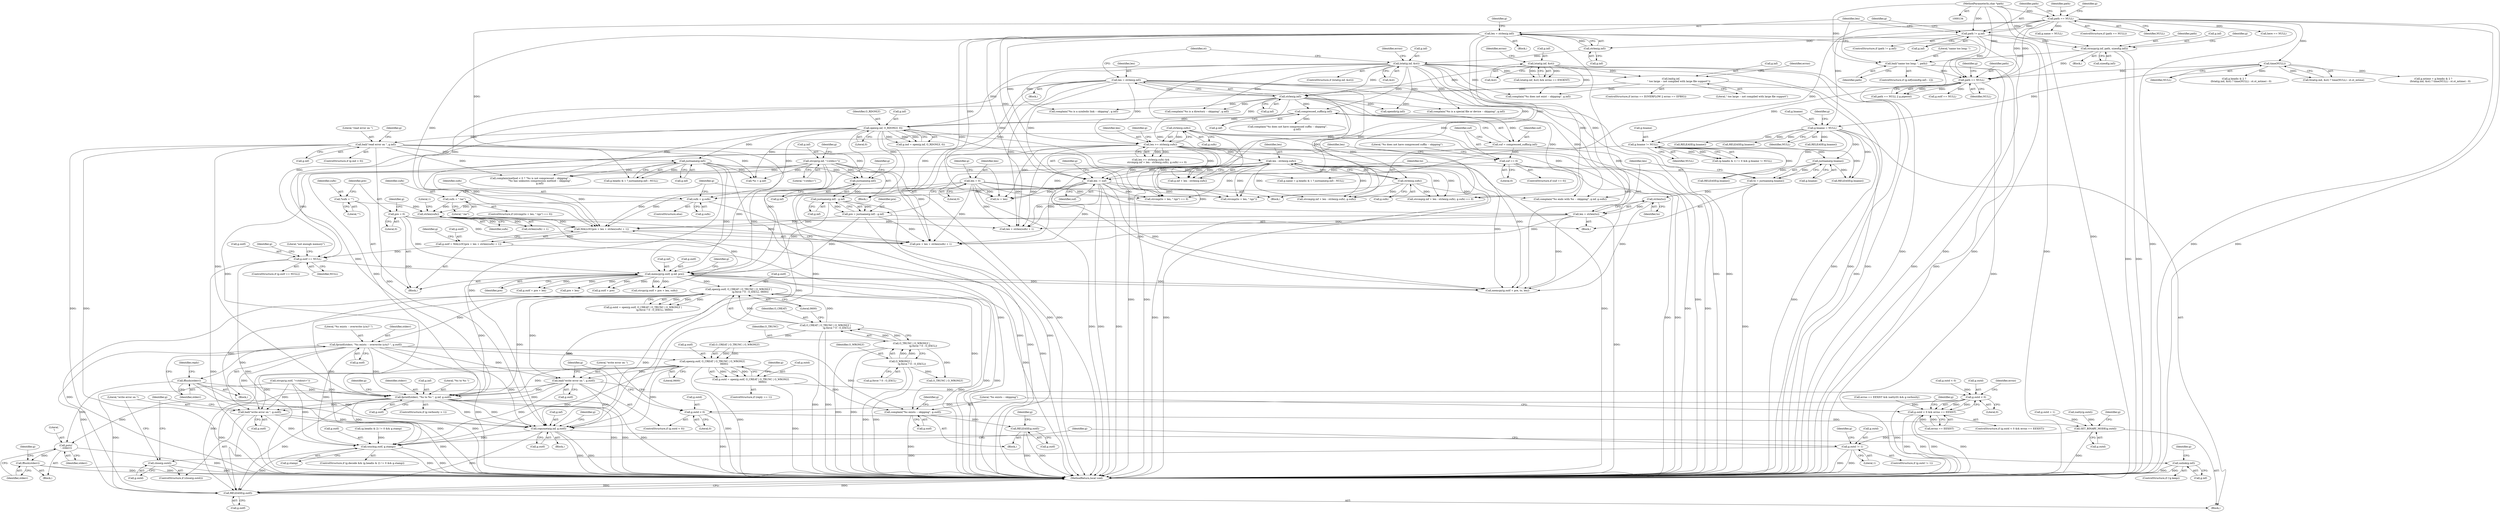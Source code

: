 digraph "0_pigz_fdad1406b3ec809f4954ff7cdf9e99eb18c2458f@API" {
"1001175" [label="(Call,fprintf(stderr, \"%s exists -- overwrite (y/n)? \", g.outf))"];
"1001138" [label="(Call,open(g.outf, O_CREAT | O_TRUNC | O_WRONLY |\n                              (g.force ? 0 : O_EXCL), 0600))"];
"1001109" [label="(Call,memcpy(g.outf, g.inf, pre))"];
"1001101" [label="(Call,g.outf == NULL)"];
"1001087" [label="(Call,g.outf = MALLOC(pre + len + strlen(sufx) + 1))"];
"1001091" [label="(Call,MALLOC(pre + len + strlen(sufx) + 1))"];
"1001026" [label="(Call,pre = 0)"];
"1001049" [label="(Call,pre = justname(g.inf) - g.inf)"];
"1001051" [label="(Call,justname(g.inf) - g.inf)"];
"1001052" [label="(Call,justname(g.inf))"];
"1000788" [label="(Call,justname(g.inf))"];
"1000761" [label="(Call,open(g.inf, O_RDONLY, 0))"];
"1000232" [label="(Call,lstat(g.inf, &st))"];
"1000227" [label="(Call,strlen(g.inf))"];
"1000196" [label="(Call,path != g.inf)"];
"1000148" [label="(Call,path == NULL)"];
"1000135" [label="(MethodParameterIn,char *path)"];
"1000304" [label="(Call,strlen(g.inf))"];
"1000281" [label="(Call,bail(g.inf,\n                    \" too large -- not compiled with large file support\"))"];
"1000264" [label="(Call,lstat(g.inf, &st))"];
"1000739" [label="(Call,compressed_suffix(g.inf))"];
"1000773" [label="(Call,bail(\"read error on \", g.inf))"];
"1000152" [label="(Call,strcpy(g.inf, \"<stdin>\"))"];
"1000699" [label="(Call,len - strlen(g.sufx))"];
"1000687" [label="(Call,len >= strlen(g.sufx))"];
"1000302" [label="(Call,len = strlen(g.inf))"];
"1000225" [label="(Call,len = strlen(g.inf))"];
"1000689" [label="(Call,strlen(g.sufx))"];
"1000701" [label="(Call,strlen(g.sufx))"];
"1001065" [label="(Call,len = strlen(to))"];
"1001067" [label="(Call,strlen(to))"];
"1001059" [label="(Call,to = justname(g.hname))"];
"1001061" [label="(Call,justname(g.hname))"];
"1001043" [label="(Call,g.hname != NULL)"];
"1000811" [label="(Call,g.hname = NULL)"];
"1000184" [label="(Call,time(NULL))"];
"1000960" [label="(Call,path == NULL)"];
"1000202" [label="(Call,strncpy(g.inf, path, sizeof(g.inf)))"];
"1000222" [label="(Call,bail(\"name too long: \", path))"];
"1000754" [label="(Call,len -= suf)"];
"1000744" [label="(Call,suf == 0)"];
"1000737" [label="(Call,suf = compressed_suffix(g.inf))"];
"1000190" [label="(Call,len = 0)"];
"1001097" [label="(Call,strlen(sufx))"];
"1001078" [label="(Call,sufx = \".tar\")"];
"1001022" [label="(Call,*sufx = \"\")"];
"1001082" [label="(Call,sufx = g.sufx)"];
"1001142" [label="(Call,O_CREAT | O_TRUNC | O_WRONLY |\n                              (g.force ? 0 : O_EXCL))"];
"1001144" [label="(Call,O_TRUNC | O_WRONLY |\n                              (g.force ? 0 : O_EXCL))"];
"1001146" [label="(Call,O_WRONLY |\n                              (g.force ? 0 : O_EXCL))"];
"1001181" [label="(Call,fflush(stderr))"];
"1001305" [label="(Call,fprintf(stderr, \"%s to %s \", g.inf, g.outf))"];
"1001350" [label="(Call,putc('\n', stderr))"];
"1001353" [label="(Call,fflush(stderr))"];
"1001377" [label="(Call,bail(\"write error on \", g.outf))"];
"1001395" [label="(Call,copymeta(g.inf, g.outf))"];
"1001407" [label="(Call,unlink(g.inf))"];
"1001427" [label="(Call,touch(g.outf, g.stamp))"];
"1001434" [label="(Call,RELEASE(g.outf))"];
"1001235" [label="(Call,open(g.outf, O_CREAT | O_TRUNC | O_WRONLY,\n                              0600))"];
"1001231" [label="(Call,g.outd = open(g.outf, O_CREAT | O_TRUNC | O_WRONLY,\n                              0600))"];
"1001247" [label="(Call,g.outd < 0)"];
"1001246" [label="(Call,g.outd < 0 && errno == EEXIST)"];
"1001281" [label="(Call,g.outd < 0)"];
"1001291" [label="(Call,SET_BINARY_MODE(g.outd))"];
"1001366" [label="(Call,g.outd != 1)"];
"1001373" [label="(Call,close(g.outd))"];
"1001256" [label="(Call,complain(\"%s exists -- skipping\", g.outf))"];
"1001261" [label="(Call,RELEASE(g.outf))"];
"1001286" [label="(Call,bail(\"write error on \", g.outf))"];
"1001232" [label="(Call,g.outd)"];
"1001261" [label="(Call,RELEASE(g.outf))"];
"1000281" [label="(Call,bail(g.inf,\n                    \" too large -- not compiled with large file support\"))"];
"1000922" [label="(Call,RELEASE(g.hname))"];
"1000782" [label="(Call,g.headis & 1 ? justname(g.inf) : NULL)"];
"1000222" [label="(Call,bail(\"name too long: \", path))"];
"1000695" [label="(Call,g.inf + len - strlen(g.sufx))"];
"1001265" [label="(Call,RELEASE(g.hname))"];
"1000273" [label="(ControlStructure,if (errno == EOVERFLOW || errno == EFBIG))"];
"1000879" [label="(Call,complain(method < 0 ? \"%s is not compressed -- skipping\" :\n                         \"%s has unknown compression method -- skipping\",\n                         g.inf))"];
"1001427" [label="(Call,touch(g.outf, g.stamp))"];
"1001116" [label="(Identifier,pre)"];
"1000943" [label="(Call,RELEASE(g.hname))"];
"1001094" [label="(Call,len + strlen(sufx) + 1)"];
"1000192" [label="(Literal,0)"];
"1001251" [label="(Literal,0)"];
"1000739" [label="(Call,compressed_suffix(g.inf))"];
"1000303" [label="(Identifier,len)"];
"1001105" [label="(Identifier,NULL)"];
"1001176" [label="(Identifier,stderr)"];
"1001354" [label="(Identifier,stderr)"];
"1001349" [label="(Block,)"];
"1000693" [label="(Call,strcmp(g.inf + len - strlen(g.sufx), g.sufx) == 0)"];
"1001083" [label="(Identifier,sufx)"];
"1001024" [label="(Literal,\"\")"];
"1001283" [label="(Identifier,g)"];
"1001384" [label="(Identifier,g)"];
"1001395" [label="(Call,copymeta(g.inf, g.outf))"];
"1001286" [label="(Call,bail(\"write error on \", g.outf))"];
"1000285" [label="(Literal,\" too large -- not compiled with large file support\")"];
"1000194" [label="(Block,)"];
"1001293" [label="(Identifier,g)"];
"1000759" [label="(Identifier,g)"];
"1001070" [label="(ControlStructure,if (strcmp(to + len, \".tgz\") == 0))"];
"1001078" [label="(Call,sufx = \".tar\")"];
"1001181" [label="(Call,fflush(stderr))"];
"1001399" [label="(Call,g.outf)"];
"1000302" [label="(Call,len = strlen(g.inf))"];
"1001365" [label="(ControlStructure,if (g.outd != 1))"];
"1000231" [label="(ControlStructure,if (lstat(g.inf, &st)))"];
"1000701" [label="(Call,strlen(g.sufx))"];
"1001026" [label="(Call,pre = 0)"];
"1000737" [label="(Call,suf = compressed_suffix(g.inf))"];
"1001377" [label="(Call,bail(\"write error on \", g.outf))"];
"1000202" [label="(Call,strncpy(g.inf, path, sizeof(g.inf)))"];
"1000985" [label="(Call,strcpy(g.outf, \"<stdout>\"))"];
"1000227" [label="(Call,strlen(g.inf))"];
"1000287" [label="(Identifier,errno)"];
"1001061" [label="(Call,justname(g.hname))"];
"1000271" [label="(Identifier,errno)"];
"1000746" [label="(Literal,0)"];
"1000809" [label="(Identifier,g)"];
"1001297" [label="(Identifier,g)"];
"1000211" [label="(ControlStructure,if (g.inf[sizeof(g.inf) - 1]))"];
"1001125" [label="(Call,strcpy(g.outf + pre + len, sufx))"];
"1001258" [label="(Call,g.outf)"];
"1001146" [label="(Call,O_WRONLY |\n                              (g.force ? 0 : O_EXCL))"];
"1001282" [label="(Call,g.outd)"];
"1001256" [label="(Call,complain(\"%s exists -- skipping\", g.outf))"];
"1001434" [label="(Call,RELEASE(g.outf))"];
"1001255" [label="(Block,)"];
"1001014" [label="(Block,)"];
"1001375" [label="(Identifier,g)"];
"1001239" [label="(Call,O_CREAT | O_TRUNC | O_WRONLY)"];
"1001067" [label="(Call,strlen(to))"];
"1001059" [label="(Call,to = justname(g.hname))"];
"1000232" [label="(Call,lstat(g.inf, &st))"];
"1001091" [label="(Call,MALLOC(pre + len + strlen(sufx) + 1))"];
"1001080" [label="(Literal,\".tar\")"];
"1001308" [label="(Call,g.inf)"];
"1000697" [label="(Identifier,g)"];
"1001247" [label="(Call,g.outd < 0)"];
"1001048" [label="(Block,)"];
"1001414" [label="(Identifier,g)"];
"1000304" [label="(Call,strlen(g.inf))"];
"1001307" [label="(Literal,\"%s to %s \")"];
"1001287" [label="(Literal,\"write error on \")"];
"1000743" [label="(ControlStructure,if (suf == 0))"];
"1001358" [label="(Identifier,g)"];
"1001072" [label="(Call,strcmp(to + len, \".tgz\"))"];
"1000762" [label="(Call,g.inf)"];
"1000977" [label="(Call,g.outf == NULL)"];
"1001022" [label="(Call,*sufx = \"\")"];
"1001428" [label="(Call,g.outf)"];
"1001043" [label="(Call,g.hname != NULL)"];
"1000811" [label="(Call,g.hname = NULL)"];
"1001035" [label="(Call,(g.headis & 1) != 0 && g.hname != NULL)"];
"1001081" [label="(ControlStructure,else)"];
"1001366" [label="(Call,g.outd != 1)"];
"1000687" [label="(Call,len >= strlen(g.sufx))"];
"1000282" [label="(Call,g.inf)"];
"1001126" [label="(Call,g.outf + pre + len)"];
"1001062" [label="(Call,g.hname)"];
"1000263" [label="(Call,lstat(g.inf, &st) && errno == ENOENT)"];
"1001057" [label="(Identifier,g)"];
"1001098" [label="(Identifier,sufx)"];
"1000990" [label="(Call,g.outd = 1)"];
"1000775" [label="(Call,g.inf)"];
"1000151" [label="(Block,)"];
"1001089" [label="(Identifier,g)"];
"1001145" [label="(Identifier,O_TRUNC)"];
"1001394" [label="(Block,)"];
"1001372" [label="(ControlStructure,if (close(g.outd)))"];
"1001049" [label="(Call,pre = justname(g.inf) - g.inf)"];
"1001246" [label="(Call,g.outd < 0 && errno == EEXIST)"];
"1000404" [label="(Call,opendir(g.inf))"];
"1000788" [label="(Call,justname(g.inf))"];
"1000333" [label="(Call,complain(\"%s is a special file or device -- skipping\", g.inf))"];
"1000960" [label="(Call,path == NULL)"];
"1000740" [label="(Call,g.inf)"];
"1001263" [label="(Identifier,g)"];
"1000962" [label="(Identifier,NULL)"];
"1000744" [label="(Call,suf == 0)"];
"1000755" [label="(Identifier,len)"];
"1001031" [label="(Identifier,g)"];
"1001407" [label="(Call,unlink(g.inf))"];
"1001101" [label="(Call,g.outf == NULL)"];
"1001139" [label="(Call,g.outf)"];
"1001060" [label="(Identifier,to)"];
"1000710" [label="(Call,complain(\"%s ends with %s -- skipping\", g.inf, g.sufx))"];
"1000223" [label="(Literal,\"name too long: \")"];
"1001438" [label="(MethodReturn,local void)"];
"1000185" [label="(Identifier,NULL)"];
"1001120" [label="(Identifier,g)"];
"1001044" [label="(Call,g.hname)"];
"1001379" [label="(Call,g.outf)"];
"1001396" [label="(Call,g.inf)"];
"1001280" [label="(ControlStructure,if (g.outd < 0))"];
"1001408" [label="(Call,g.inf)"];
"1000162" [label="(Call,g.name = NULL)"];
"1000774" [label="(Literal,\"read error on \")"];
"1001117" [label="(Call,memcpy(g.outf + pre, to, len))"];
"1000754" [label="(Call,len -= suf)"];
"1001378" [label="(Literal,\"write error on \")"];
"1000135" [label="(MethodParameterIn,char *path)"];
"1001249" [label="(Identifier,g)"];
"1000204" [label="(Identifier,g)"];
"1001373" [label="(Call,close(g.outd))"];
"1000778" [label="(Call,g.name = g.headis & 1 ? justname(g.inf) : NULL)"];
"1001130" [label="(Call,pre + len)"];
"1001435" [label="(Call,g.outf)"];
"1000959" [label="(Call,path == NULL || g.pipeout)"];
"1000738" [label="(Identifier,suf)"];
"1000748" [label="(Call,complain(\"%s does not have compressed suffix -- skipping\",\n                         g.inf))"];
"1000812" [label="(Call,g.hname)"];
"1000171" [label="(Call,g.headis & 2 ?\n                  (fstat(g.ind, &st) ? time(NULL) : st.st_mtime) : 0)"];
"1000964" [label="(Identifier,g)"];
"1001144" [label="(Call,O_TRUNC | O_WRONLY |\n                              (g.force ? 0 : O_EXCL))"];
"1001285" [label="(Literal,0)"];
"1001316" [label="(Identifier,g)"];
"1001257" [label="(Literal,\"%s exists -- skipping\")"];
"1001241" [label="(Call,O_TRUNC | O_WRONLY)"];
"1001177" [label="(Literal,\"%s exists -- overwrite (y/n)? \")"];
"1001370" [label="(Literal,1)"];
"1001262" [label="(Call,g.outf)"];
"1001306" [label="(Identifier,stderr)"];
"1001431" [label="(Call,g.stamp)"];
"1001411" [label="(ControlStructure,if (g.decode && (g.headis & 2) != 0 && g.stamp))"];
"1000147" [label="(ControlStructure,if (path == NULL))"];
"1001050" [label="(Identifier,pre)"];
"1000177" [label="(Call,fstat(g.ind, &st) ? time(NULL) : st.st_mtime)"];
"1001056" [label="(Call,g.inf)"];
"1000242" [label="(Identifier,errno)"];
"1000149" [label="(Identifier,path)"];
"1000789" [label="(Call,g.inf)"];
"1000233" [label="(Call,g.inf)"];
"1001113" [label="(Call,g.inf)"];
"1000238" [label="(Block,)"];
"1001291" [label="(Call,SET_BINARY_MODE(g.outd))"];
"1001027" [label="(Identifier,pre)"];
"1001111" [label="(Identifier,g)"];
"1000190" [label="(Call,len = 0)"];
"1001079" [label="(Identifier,sufx)"];
"1001288" [label="(Call,g.outf)"];
"1001099" [label="(Literal,1)"];
"1001295" [label="(Call,RELEASE(g.hname))"];
"1000815" [label="(Identifier,NULL)"];
"1001052" [label="(Call,justname(g.inf))"];
"1000765" [label="(Identifier,O_RDONLY)"];
"1001172" [label="(Block,)"];
"1000780" [label="(Identifier,g)"];
"1001162" [label="(Call,errno == EEXIST && isatty(0) && g.verbosity)"];
"1001068" [label="(Identifier,to)"];
"1000860" [label="(Call,RELEASE(g.hname))"];
"1001147" [label="(Identifier,O_WRONLY)"];
"1000961" [label="(Identifier,path)"];
"1000818" [label="(Identifier,g)"];
"1001374" [label="(Call,g.outd)"];
"1001118" [label="(Call,g.outf + pre)"];
"1000757" [label="(Call,g.ind = open(g.inf, O_RDONLY, 0))"];
"1000226" [label="(Identifier,len)"];
"1001367" [label="(Call,g.outd)"];
"1000702" [label="(Call,g.sufx)"];
"1000206" [label="(Identifier,path)"];
"1001353" [label="(Call,fflush(stderr))"];
"1000700" [label="(Identifier,len)"];
"1001073" [label="(Call,to + len)"];
"1001182" [label="(Identifier,stderr)"];
"1001110" [label="(Call,g.outf)"];
"1000745" [label="(Identifier,suf)"];
"1001157" [label="(Call,g.outd < 0)"];
"1000203" [label="(Call,g.inf)"];
"1000236" [label="(Call,&st)"];
"1001436" [label="(Identifier,g)"];
"1000264" [label="(Call,lstat(g.inf, &st))"];
"1001416" [label="(Call,(g.headis & 2) != 0 && g.stamp)"];
"1001245" [label="(ControlStructure,if (g.outd < 0 && errno == EEXIST))"];
"1001402" [label="(ControlStructure,if (!g.keep))"];
"1001252" [label="(Call,errno == EEXIST)"];
"1001006" [label="(Call,isatty(g.outd))"];
"1001097" [label="(Call,strlen(sufx))"];
"1001305" [label="(Call,fprintf(stderr, \"%s to %s \", g.inf, g.outf))"];
"1001016" [label="(Call,*to = g.inf)"];
"1000150" [label="(Identifier,NULL)"];
"1001311" [label="(Call,g.outf)"];
"1000305" [label="(Call,g.inf)"];
"1000761" [label="(Call,open(g.inf, O_RDONLY, 0))"];
"1000767" [label="(ControlStructure,if (g.ind < 0))"];
"1000201" [label="(Block,)"];
"1000268" [label="(Call,&st)"];
"1001175" [label="(Call,fprintf(stderr, \"%s exists -- overwrite (y/n)? \", g.outf))"];
"1001051" [label="(Call,justname(g.inf) - g.inf)"];
"1000296" [label="(Call,complain(\"%s does not exist -- skipping\", g.inf))"];
"1000265" [label="(Call,g.inf)"];
"1000167" [label="(Call,g.mtime = g.headis & 2 ?\n                  (fstat(g.ind, &st) ? time(NULL) : st.st_mtime) : 0)"];
"1001148" [label="(Call,g.force ? 0 : O_EXCL)"];
"1000153" [label="(Call,g.inf)"];
"1000690" [label="(Call,g.sufx)"];
"1001184" [label="(Identifier,reply)"];
"1000313" [label="(Identifier,st)"];
"1000197" [label="(Identifier,path)"];
"1000766" [label="(Literal,0)"];
"1001405" [label="(Identifier,g)"];
"1001292" [label="(Call,g.outd)"];
"1001248" [label="(Call,g.outd)"];
"1001107" [label="(Literal,\"not enough memory\")"];
"1000234" [label="(Identifier,g)"];
"1000358" [label="(Call,complain(\"%s is a symbolic link -- skipping\", g.inf))"];
"1001299" [label="(ControlStructure,if (g.verbosity > 1))"];
"1000136" [label="(Block,)"];
"1001267" [label="(Identifier,g)"];
"1001071" [label="(Call,strcmp(to + len, \".tgz\") == 0)"];
"1001154" [label="(Literal,0600)"];
"1000688" [label="(Identifier,len)"];
"1000148" [label="(Call,path == NULL)"];
"1001236" [label="(Call,g.outf)"];
"1001281" [label="(Call,g.outd < 0)"];
"1000378" [label="(Call,complain(\"%s is a directory -- skipping\", g.inf))"];
"1001065" [label="(Call,len = strlen(to))"];
"1000159" [label="(Identifier,g)"];
"1001351" [label="(Literal,'\n')"];
"1001088" [label="(Call,g.outf)"];
"1001235" [label="(Call,open(g.outf, O_CREAT | O_TRUNC | O_WRONLY,\n                              0600))"];
"1000184" [label="(Call,time(NULL))"];
"1001066" [label="(Identifier,len)"];
"1001134" [label="(Call,g.outd = open(g.outf, O_CREAT | O_TRUNC | O_WRONLY |\n                              (g.force ? 0 : O_EXCL), 0600))"];
"1001087" [label="(Call,g.outf = MALLOC(pre + len + strlen(sufx) + 1))"];
"1001244" [label="(Literal,0600)"];
"1000694" [label="(Call,strcmp(g.inf + len - strlen(g.sufx), g.sufx))"];
"1000207" [label="(Call,sizeof(g.inf))"];
"1001103" [label="(Identifier,g)"];
"1000214" [label="(Identifier,g)"];
"1001178" [label="(Call,g.outf)"];
"1001350" [label="(Call,putc('\n', stderr))"];
"1000228" [label="(Call,g.inf)"];
"1001142" [label="(Call,O_CREAT | O_TRUNC | O_WRONLY |\n                              (g.force ? 0 : O_EXCL))"];
"1000152" [label="(Call,strcpy(g.inf, \"<stdin>\"))"];
"1000196" [label="(Call,path != g.inf)"];
"1001023" [label="(Identifier,sufx)"];
"1001352" [label="(Identifier,stderr)"];
"1001047" [label="(Identifier,NULL)"];
"1000225" [label="(Call,len = strlen(g.inf))"];
"1000686" [label="(Call,len >= strlen(g.sufx) &&\n                strcmp(g.inf + len - strlen(g.sufx), g.sufx) == 0)"];
"1000773" [label="(Call,bail(\"read error on \", g.inf))"];
"1001053" [label="(Call,g.inf)"];
"1001102" [label="(Call,g.outf)"];
"1000409" [label="(Call,here == NULL)"];
"1001084" [label="(Call,g.sufx)"];
"1000195" [label="(ControlStructure,if (path != g.inf))"];
"1001100" [label="(ControlStructure,if (g.outf == NULL))"];
"1001028" [label="(Literal,0)"];
"1000749" [label="(Literal,\"%s does not have compressed suffix -- skipping\")"];
"1001096" [label="(Call,strlen(sufx) + 1)"];
"1001231" [label="(Call,g.outd = open(g.outf, O_CREAT | O_TRUNC | O_WRONLY,\n                              0600))"];
"1000756" [label="(Identifier,suf)"];
"1001253" [label="(Identifier,errno)"];
"1000735" [label="(Block,)"];
"1000689" [label="(Call,strlen(g.sufx))"];
"1000699" [label="(Call,len - strlen(g.sufx))"];
"1001082" [label="(Call,sufx = g.sufx)"];
"1000156" [label="(Literal,\"<stdin>\")"];
"1001143" [label="(Identifier,O_CREAT)"];
"1000224" [label="(Identifier,path)"];
"1000198" [label="(Call,g.inf)"];
"1000191" [label="(Identifier,len)"];
"1001109" [label="(Call,memcpy(g.outf, g.inf, pre))"];
"1001138" [label="(Call,open(g.outf, O_CREAT | O_TRUNC | O_WRONLY |\n                              (g.force ? 0 : O_EXCL), 0600))"];
"1001227" [label="(ControlStructure,if (reply == 1))"];
"1001092" [label="(Call,pre + len + strlen(sufx) + 1)"];
"1000154" [label="(Identifier,g)"];
"1001175" -> "1001172"  [label="AST: "];
"1001175" -> "1001178"  [label="CFG: "];
"1001176" -> "1001175"  [label="AST: "];
"1001177" -> "1001175"  [label="AST: "];
"1001178" -> "1001175"  [label="AST: "];
"1001182" -> "1001175"  [label="CFG: "];
"1001175" -> "1001438"  [label="DDG: "];
"1001138" -> "1001175"  [label="DDG: "];
"1001175" -> "1001181"  [label="DDG: "];
"1001175" -> "1001235"  [label="DDG: "];
"1001175" -> "1001256"  [label="DDG: "];
"1001175" -> "1001286"  [label="DDG: "];
"1001175" -> "1001305"  [label="DDG: "];
"1001175" -> "1001377"  [label="DDG: "];
"1001175" -> "1001395"  [label="DDG: "];
"1001175" -> "1001427"  [label="DDG: "];
"1001175" -> "1001434"  [label="DDG: "];
"1001138" -> "1001134"  [label="AST: "];
"1001138" -> "1001154"  [label="CFG: "];
"1001139" -> "1001138"  [label="AST: "];
"1001142" -> "1001138"  [label="AST: "];
"1001154" -> "1001138"  [label="AST: "];
"1001134" -> "1001138"  [label="CFG: "];
"1001138" -> "1001438"  [label="DDG: "];
"1001138" -> "1001134"  [label="DDG: "];
"1001138" -> "1001134"  [label="DDG: "];
"1001138" -> "1001134"  [label="DDG: "];
"1001109" -> "1001138"  [label="DDG: "];
"1001142" -> "1001138"  [label="DDG: "];
"1001142" -> "1001138"  [label="DDG: "];
"1001138" -> "1001256"  [label="DDG: "];
"1001138" -> "1001286"  [label="DDG: "];
"1001138" -> "1001305"  [label="DDG: "];
"1001138" -> "1001377"  [label="DDG: "];
"1001138" -> "1001395"  [label="DDG: "];
"1001138" -> "1001427"  [label="DDG: "];
"1001138" -> "1001434"  [label="DDG: "];
"1001109" -> "1001014"  [label="AST: "];
"1001109" -> "1001116"  [label="CFG: "];
"1001110" -> "1001109"  [label="AST: "];
"1001113" -> "1001109"  [label="AST: "];
"1001116" -> "1001109"  [label="AST: "];
"1001120" -> "1001109"  [label="CFG: "];
"1001109" -> "1001438"  [label="DDG: "];
"1001109" -> "1001438"  [label="DDG: "];
"1001101" -> "1001109"  [label="DDG: "];
"1001051" -> "1001109"  [label="DDG: "];
"1000788" -> "1001109"  [label="DDG: "];
"1000761" -> "1001109"  [label="DDG: "];
"1000152" -> "1001109"  [label="DDG: "];
"1000773" -> "1001109"  [label="DDG: "];
"1001026" -> "1001109"  [label="DDG: "];
"1001049" -> "1001109"  [label="DDG: "];
"1001109" -> "1001117"  [label="DDG: "];
"1001109" -> "1001117"  [label="DDG: "];
"1001109" -> "1001118"  [label="DDG: "];
"1001109" -> "1001118"  [label="DDG: "];
"1001109" -> "1001125"  [label="DDG: "];
"1001109" -> "1001125"  [label="DDG: "];
"1001109" -> "1001126"  [label="DDG: "];
"1001109" -> "1001126"  [label="DDG: "];
"1001109" -> "1001130"  [label="DDG: "];
"1001109" -> "1001305"  [label="DDG: "];
"1001109" -> "1001395"  [label="DDG: "];
"1001101" -> "1001100"  [label="AST: "];
"1001101" -> "1001105"  [label="CFG: "];
"1001102" -> "1001101"  [label="AST: "];
"1001105" -> "1001101"  [label="AST: "];
"1001107" -> "1001101"  [label="CFG: "];
"1001111" -> "1001101"  [label="CFG: "];
"1001101" -> "1001438"  [label="DDG: "];
"1001101" -> "1001438"  [label="DDG: "];
"1001087" -> "1001101"  [label="DDG: "];
"1001043" -> "1001101"  [label="DDG: "];
"1000960" -> "1001101"  [label="DDG: "];
"1001087" -> "1001014"  [label="AST: "];
"1001087" -> "1001091"  [label="CFG: "];
"1001088" -> "1001087"  [label="AST: "];
"1001091" -> "1001087"  [label="AST: "];
"1001103" -> "1001087"  [label="CFG: "];
"1001087" -> "1001438"  [label="DDG: "];
"1001091" -> "1001087"  [label="DDG: "];
"1001091" -> "1001092"  [label="CFG: "];
"1001092" -> "1001091"  [label="AST: "];
"1001091" -> "1001438"  [label="DDG: "];
"1001026" -> "1001091"  [label="DDG: "];
"1001049" -> "1001091"  [label="DDG: "];
"1000699" -> "1001091"  [label="DDG: "];
"1001065" -> "1001091"  [label="DDG: "];
"1000302" -> "1001091"  [label="DDG: "];
"1000225" -> "1001091"  [label="DDG: "];
"1000754" -> "1001091"  [label="DDG: "];
"1000190" -> "1001091"  [label="DDG: "];
"1000687" -> "1001091"  [label="DDG: "];
"1001097" -> "1001091"  [label="DDG: "];
"1001026" -> "1001014"  [label="AST: "];
"1001026" -> "1001028"  [label="CFG: "];
"1001027" -> "1001026"  [label="AST: "];
"1001028" -> "1001026"  [label="AST: "];
"1001031" -> "1001026"  [label="CFG: "];
"1001026" -> "1001092"  [label="DDG: "];
"1001049" -> "1001048"  [label="AST: "];
"1001049" -> "1001051"  [label="CFG: "];
"1001050" -> "1001049"  [label="AST: "];
"1001051" -> "1001049"  [label="AST: "];
"1001060" -> "1001049"  [label="CFG: "];
"1001049" -> "1001438"  [label="DDG: "];
"1001051" -> "1001049"  [label="DDG: "];
"1001051" -> "1001049"  [label="DDG: "];
"1001049" -> "1001092"  [label="DDG: "];
"1001051" -> "1001056"  [label="CFG: "];
"1001052" -> "1001051"  [label="AST: "];
"1001056" -> "1001051"  [label="AST: "];
"1001051" -> "1001438"  [label="DDG: "];
"1001052" -> "1001051"  [label="DDG: "];
"1001052" -> "1001053"  [label="CFG: "];
"1001053" -> "1001052"  [label="AST: "];
"1001057" -> "1001052"  [label="CFG: "];
"1000788" -> "1001052"  [label="DDG: "];
"1000761" -> "1001052"  [label="DDG: "];
"1000152" -> "1001052"  [label="DDG: "];
"1000773" -> "1001052"  [label="DDG: "];
"1000788" -> "1000782"  [label="AST: "];
"1000788" -> "1000789"  [label="CFG: "];
"1000789" -> "1000788"  [label="AST: "];
"1000782" -> "1000788"  [label="CFG: "];
"1000788" -> "1001438"  [label="DDG: "];
"1000788" -> "1000778"  [label="DDG: "];
"1000788" -> "1000782"  [label="DDG: "];
"1000761" -> "1000788"  [label="DDG: "];
"1000773" -> "1000788"  [label="DDG: "];
"1000788" -> "1000879"  [label="DDG: "];
"1000788" -> "1001016"  [label="DDG: "];
"1000788" -> "1001305"  [label="DDG: "];
"1000788" -> "1001395"  [label="DDG: "];
"1000761" -> "1000757"  [label="AST: "];
"1000761" -> "1000766"  [label="CFG: "];
"1000762" -> "1000761"  [label="AST: "];
"1000765" -> "1000761"  [label="AST: "];
"1000766" -> "1000761"  [label="AST: "];
"1000757" -> "1000761"  [label="CFG: "];
"1000761" -> "1001438"  [label="DDG: "];
"1000761" -> "1001438"  [label="DDG: "];
"1000761" -> "1000757"  [label="DDG: "];
"1000761" -> "1000757"  [label="DDG: "];
"1000761" -> "1000757"  [label="DDG: "];
"1000232" -> "1000761"  [label="DDG: "];
"1000304" -> "1000761"  [label="DDG: "];
"1000739" -> "1000761"  [label="DDG: "];
"1000761" -> "1000773"  [label="DDG: "];
"1000761" -> "1000879"  [label="DDG: "];
"1000761" -> "1001016"  [label="DDG: "];
"1000761" -> "1001305"  [label="DDG: "];
"1000761" -> "1001395"  [label="DDG: "];
"1000232" -> "1000231"  [label="AST: "];
"1000232" -> "1000236"  [label="CFG: "];
"1000233" -> "1000232"  [label="AST: "];
"1000236" -> "1000232"  [label="AST: "];
"1000242" -> "1000232"  [label="CFG: "];
"1000313" -> "1000232"  [label="CFG: "];
"1000232" -> "1001438"  [label="DDG: "];
"1000232" -> "1001438"  [label="DDG: "];
"1000227" -> "1000232"  [label="DDG: "];
"1000232" -> "1000281"  [label="DDG: "];
"1000232" -> "1000296"  [label="DDG: "];
"1000232" -> "1000304"  [label="DDG: "];
"1000232" -> "1000333"  [label="DDG: "];
"1000232" -> "1000358"  [label="DDG: "];
"1000232" -> "1000378"  [label="DDG: "];
"1000232" -> "1000404"  [label="DDG: "];
"1000232" -> "1000693"  [label="DDG: "];
"1000232" -> "1000694"  [label="DDG: "];
"1000232" -> "1000695"  [label="DDG: "];
"1000232" -> "1000710"  [label="DDG: "];
"1000232" -> "1000739"  [label="DDG: "];
"1000227" -> "1000225"  [label="AST: "];
"1000227" -> "1000228"  [label="CFG: "];
"1000228" -> "1000227"  [label="AST: "];
"1000225" -> "1000227"  [label="CFG: "];
"1000227" -> "1000225"  [label="DDG: "];
"1000196" -> "1000227"  [label="DDG: "];
"1000196" -> "1000195"  [label="AST: "];
"1000196" -> "1000198"  [label="CFG: "];
"1000197" -> "1000196"  [label="AST: "];
"1000198" -> "1000196"  [label="AST: "];
"1000204" -> "1000196"  [label="CFG: "];
"1000226" -> "1000196"  [label="CFG: "];
"1000196" -> "1001438"  [label="DDG: "];
"1000196" -> "1001438"  [label="DDG: "];
"1000148" -> "1000196"  [label="DDG: "];
"1000135" -> "1000196"  [label="DDG: "];
"1000196" -> "1000202"  [label="DDG: "];
"1000196" -> "1000960"  [label="DDG: "];
"1000148" -> "1000147"  [label="AST: "];
"1000148" -> "1000150"  [label="CFG: "];
"1000149" -> "1000148"  [label="AST: "];
"1000150" -> "1000148"  [label="AST: "];
"1000154" -> "1000148"  [label="CFG: "];
"1000197" -> "1000148"  [label="CFG: "];
"1000148" -> "1001438"  [label="DDG: "];
"1000148" -> "1001438"  [label="DDG: "];
"1000148" -> "1001438"  [label="DDG: "];
"1000135" -> "1000148"  [label="DDG: "];
"1000148" -> "1000162"  [label="DDG: "];
"1000148" -> "1000184"  [label="DDG: "];
"1000148" -> "1000409"  [label="DDG: "];
"1000148" -> "1000778"  [label="DDG: "];
"1000148" -> "1000782"  [label="DDG: "];
"1000148" -> "1000811"  [label="DDG: "];
"1000148" -> "1000960"  [label="DDG: "];
"1000148" -> "1000960"  [label="DDG: "];
"1000135" -> "1000134"  [label="AST: "];
"1000135" -> "1001438"  [label="DDG: "];
"1000135" -> "1000202"  [label="DDG: "];
"1000135" -> "1000222"  [label="DDG: "];
"1000135" -> "1000960"  [label="DDG: "];
"1000304" -> "1000302"  [label="AST: "];
"1000304" -> "1000305"  [label="CFG: "];
"1000305" -> "1000304"  [label="AST: "];
"1000302" -> "1000304"  [label="CFG: "];
"1000304" -> "1000302"  [label="DDG: "];
"1000281" -> "1000304"  [label="DDG: "];
"1000264" -> "1000304"  [label="DDG: "];
"1000304" -> "1000333"  [label="DDG: "];
"1000304" -> "1000358"  [label="DDG: "];
"1000304" -> "1000378"  [label="DDG: "];
"1000304" -> "1000404"  [label="DDG: "];
"1000304" -> "1000693"  [label="DDG: "];
"1000304" -> "1000694"  [label="DDG: "];
"1000304" -> "1000695"  [label="DDG: "];
"1000304" -> "1000710"  [label="DDG: "];
"1000304" -> "1000739"  [label="DDG: "];
"1000281" -> "1000273"  [label="AST: "];
"1000281" -> "1000285"  [label="CFG: "];
"1000282" -> "1000281"  [label="AST: "];
"1000285" -> "1000281"  [label="AST: "];
"1000287" -> "1000281"  [label="CFG: "];
"1000281" -> "1001438"  [label="DDG: "];
"1000264" -> "1000281"  [label="DDG: "];
"1000281" -> "1000296"  [label="DDG: "];
"1000264" -> "1000263"  [label="AST: "];
"1000264" -> "1000268"  [label="CFG: "];
"1000265" -> "1000264"  [label="AST: "];
"1000268" -> "1000264"  [label="AST: "];
"1000271" -> "1000264"  [label="CFG: "];
"1000263" -> "1000264"  [label="CFG: "];
"1000264" -> "1001438"  [label="DDG: "];
"1000264" -> "1000263"  [label="DDG: "];
"1000264" -> "1000263"  [label="DDG: "];
"1000264" -> "1000296"  [label="DDG: "];
"1000739" -> "1000737"  [label="AST: "];
"1000739" -> "1000740"  [label="CFG: "];
"1000740" -> "1000739"  [label="AST: "];
"1000737" -> "1000739"  [label="CFG: "];
"1000739" -> "1000737"  [label="DDG: "];
"1000739" -> "1000748"  [label="DDG: "];
"1000773" -> "1000767"  [label="AST: "];
"1000773" -> "1000775"  [label="CFG: "];
"1000774" -> "1000773"  [label="AST: "];
"1000775" -> "1000773"  [label="AST: "];
"1000780" -> "1000773"  [label="CFG: "];
"1000773" -> "1001438"  [label="DDG: "];
"1000773" -> "1001438"  [label="DDG: "];
"1000773" -> "1000879"  [label="DDG: "];
"1000773" -> "1001016"  [label="DDG: "];
"1000773" -> "1001305"  [label="DDG: "];
"1000773" -> "1001395"  [label="DDG: "];
"1000152" -> "1000151"  [label="AST: "];
"1000152" -> "1000156"  [label="CFG: "];
"1000153" -> "1000152"  [label="AST: "];
"1000156" -> "1000152"  [label="AST: "];
"1000159" -> "1000152"  [label="CFG: "];
"1000152" -> "1001438"  [label="DDG: "];
"1000152" -> "1001438"  [label="DDG: "];
"1000152" -> "1000879"  [label="DDG: "];
"1000152" -> "1001016"  [label="DDG: "];
"1000152" -> "1001305"  [label="DDG: "];
"1000152" -> "1001395"  [label="DDG: "];
"1000699" -> "1000695"  [label="AST: "];
"1000699" -> "1000701"  [label="CFG: "];
"1000700" -> "1000699"  [label="AST: "];
"1000701" -> "1000699"  [label="AST: "];
"1000695" -> "1000699"  [label="CFG: "];
"1000699" -> "1001438"  [label="DDG: "];
"1000699" -> "1001438"  [label="DDG: "];
"1000699" -> "1000693"  [label="DDG: "];
"1000699" -> "1000693"  [label="DDG: "];
"1000699" -> "1000694"  [label="DDG: "];
"1000699" -> "1000694"  [label="DDG: "];
"1000699" -> "1000695"  [label="DDG: "];
"1000699" -> "1000695"  [label="DDG: "];
"1000687" -> "1000699"  [label="DDG: "];
"1000701" -> "1000699"  [label="DDG: "];
"1000699" -> "1000754"  [label="DDG: "];
"1000699" -> "1001071"  [label="DDG: "];
"1000699" -> "1001072"  [label="DDG: "];
"1000699" -> "1001073"  [label="DDG: "];
"1000699" -> "1001092"  [label="DDG: "];
"1000699" -> "1001094"  [label="DDG: "];
"1000699" -> "1001117"  [label="DDG: "];
"1000687" -> "1000686"  [label="AST: "];
"1000687" -> "1000689"  [label="CFG: "];
"1000688" -> "1000687"  [label="AST: "];
"1000689" -> "1000687"  [label="AST: "];
"1000697" -> "1000687"  [label="CFG: "];
"1000686" -> "1000687"  [label="CFG: "];
"1000687" -> "1001438"  [label="DDG: "];
"1000687" -> "1001438"  [label="DDG: "];
"1000687" -> "1000686"  [label="DDG: "];
"1000687" -> "1000686"  [label="DDG: "];
"1000302" -> "1000687"  [label="DDG: "];
"1000225" -> "1000687"  [label="DDG: "];
"1000689" -> "1000687"  [label="DDG: "];
"1000687" -> "1000754"  [label="DDG: "];
"1000687" -> "1001071"  [label="DDG: "];
"1000687" -> "1001072"  [label="DDG: "];
"1000687" -> "1001073"  [label="DDG: "];
"1000687" -> "1001092"  [label="DDG: "];
"1000687" -> "1001094"  [label="DDG: "];
"1000687" -> "1001117"  [label="DDG: "];
"1000302" -> "1000238"  [label="AST: "];
"1000303" -> "1000302"  [label="AST: "];
"1000313" -> "1000302"  [label="CFG: "];
"1000302" -> "1001438"  [label="DDG: "];
"1000302" -> "1001438"  [label="DDG: "];
"1000302" -> "1000754"  [label="DDG: "];
"1000302" -> "1001071"  [label="DDG: "];
"1000302" -> "1001072"  [label="DDG: "];
"1000302" -> "1001073"  [label="DDG: "];
"1000302" -> "1001092"  [label="DDG: "];
"1000302" -> "1001094"  [label="DDG: "];
"1000302" -> "1001117"  [label="DDG: "];
"1000225" -> "1000194"  [label="AST: "];
"1000226" -> "1000225"  [label="AST: "];
"1000234" -> "1000225"  [label="CFG: "];
"1000225" -> "1001438"  [label="DDG: "];
"1000225" -> "1001438"  [label="DDG: "];
"1000225" -> "1000754"  [label="DDG: "];
"1000225" -> "1001071"  [label="DDG: "];
"1000225" -> "1001072"  [label="DDG: "];
"1000225" -> "1001073"  [label="DDG: "];
"1000225" -> "1001092"  [label="DDG: "];
"1000225" -> "1001094"  [label="DDG: "];
"1000225" -> "1001117"  [label="DDG: "];
"1000689" -> "1000690"  [label="CFG: "];
"1000690" -> "1000689"  [label="AST: "];
"1000689" -> "1001438"  [label="DDG: "];
"1000689" -> "1000701"  [label="DDG: "];
"1000689" -> "1000710"  [label="DDG: "];
"1000689" -> "1001082"  [label="DDG: "];
"1000701" -> "1000702"  [label="CFG: "];
"1000702" -> "1000701"  [label="AST: "];
"1000701" -> "1000693"  [label="DDG: "];
"1000701" -> "1000694"  [label="DDG: "];
"1000701" -> "1000710"  [label="DDG: "];
"1000701" -> "1001082"  [label="DDG: "];
"1001065" -> "1001048"  [label="AST: "];
"1001065" -> "1001067"  [label="CFG: "];
"1001066" -> "1001065"  [label="AST: "];
"1001067" -> "1001065"  [label="AST: "];
"1001089" -> "1001065"  [label="CFG: "];
"1001065" -> "1001438"  [label="DDG: "];
"1001067" -> "1001065"  [label="DDG: "];
"1001065" -> "1001092"  [label="DDG: "];
"1001065" -> "1001094"  [label="DDG: "];
"1001065" -> "1001117"  [label="DDG: "];
"1001067" -> "1001068"  [label="CFG: "];
"1001068" -> "1001067"  [label="AST: "];
"1001059" -> "1001067"  [label="DDG: "];
"1001067" -> "1001117"  [label="DDG: "];
"1001059" -> "1001048"  [label="AST: "];
"1001059" -> "1001061"  [label="CFG: "];
"1001060" -> "1001059"  [label="AST: "];
"1001061" -> "1001059"  [label="AST: "];
"1001066" -> "1001059"  [label="CFG: "];
"1001059" -> "1001438"  [label="DDG: "];
"1001061" -> "1001059"  [label="DDG: "];
"1001061" -> "1001062"  [label="CFG: "];
"1001062" -> "1001061"  [label="AST: "];
"1001043" -> "1001061"  [label="DDG: "];
"1000811" -> "1001061"  [label="DDG: "];
"1001061" -> "1001265"  [label="DDG: "];
"1001061" -> "1001295"  [label="DDG: "];
"1001043" -> "1001035"  [label="AST: "];
"1001043" -> "1001047"  [label="CFG: "];
"1001044" -> "1001043"  [label="AST: "];
"1001047" -> "1001043"  [label="AST: "];
"1001035" -> "1001043"  [label="CFG: "];
"1001043" -> "1001035"  [label="DDG: "];
"1001043" -> "1001035"  [label="DDG: "];
"1000811" -> "1001043"  [label="DDG: "];
"1000960" -> "1001043"  [label="DDG: "];
"1001043" -> "1001265"  [label="DDG: "];
"1001043" -> "1001295"  [label="DDG: "];
"1000811" -> "1000136"  [label="AST: "];
"1000811" -> "1000815"  [label="CFG: "];
"1000812" -> "1000811"  [label="AST: "];
"1000815" -> "1000811"  [label="AST: "];
"1000818" -> "1000811"  [label="CFG: "];
"1000811" -> "1001438"  [label="DDG: "];
"1000184" -> "1000811"  [label="DDG: "];
"1000811" -> "1000860"  [label="DDG: "];
"1000811" -> "1000922"  [label="DDG: "];
"1000811" -> "1000943"  [label="DDG: "];
"1000811" -> "1001265"  [label="DDG: "];
"1000811" -> "1001295"  [label="DDG: "];
"1000184" -> "1000177"  [label="AST: "];
"1000184" -> "1000185"  [label="CFG: "];
"1000185" -> "1000184"  [label="AST: "];
"1000177" -> "1000184"  [label="CFG: "];
"1000184" -> "1000167"  [label="DDG: "];
"1000184" -> "1000171"  [label="DDG: "];
"1000184" -> "1000177"  [label="DDG: "];
"1000184" -> "1000960"  [label="DDG: "];
"1000960" -> "1000959"  [label="AST: "];
"1000960" -> "1000962"  [label="CFG: "];
"1000961" -> "1000960"  [label="AST: "];
"1000962" -> "1000960"  [label="AST: "];
"1000964" -> "1000960"  [label="CFG: "];
"1000959" -> "1000960"  [label="CFG: "];
"1000960" -> "1001438"  [label="DDG: "];
"1000960" -> "1000959"  [label="DDG: "];
"1000960" -> "1000959"  [label="DDG: "];
"1000202" -> "1000960"  [label="DDG: "];
"1000222" -> "1000960"  [label="DDG: "];
"1000960" -> "1000977"  [label="DDG: "];
"1000202" -> "1000201"  [label="AST: "];
"1000202" -> "1000207"  [label="CFG: "];
"1000203" -> "1000202"  [label="AST: "];
"1000206" -> "1000202"  [label="AST: "];
"1000207" -> "1000202"  [label="AST: "];
"1000214" -> "1000202"  [label="CFG: "];
"1000202" -> "1001438"  [label="DDG: "];
"1000202" -> "1001438"  [label="DDG: "];
"1000202" -> "1000222"  [label="DDG: "];
"1000222" -> "1000211"  [label="AST: "];
"1000222" -> "1000224"  [label="CFG: "];
"1000223" -> "1000222"  [label="AST: "];
"1000224" -> "1000222"  [label="AST: "];
"1000226" -> "1000222"  [label="CFG: "];
"1000222" -> "1001438"  [label="DDG: "];
"1000222" -> "1001438"  [label="DDG: "];
"1000754" -> "1000735"  [label="AST: "];
"1000754" -> "1000756"  [label="CFG: "];
"1000755" -> "1000754"  [label="AST: "];
"1000756" -> "1000754"  [label="AST: "];
"1000759" -> "1000754"  [label="CFG: "];
"1000754" -> "1001438"  [label="DDG: "];
"1000754" -> "1001438"  [label="DDG: "];
"1000744" -> "1000754"  [label="DDG: "];
"1000754" -> "1001071"  [label="DDG: "];
"1000754" -> "1001072"  [label="DDG: "];
"1000754" -> "1001073"  [label="DDG: "];
"1000754" -> "1001092"  [label="DDG: "];
"1000754" -> "1001094"  [label="DDG: "];
"1000754" -> "1001117"  [label="DDG: "];
"1000744" -> "1000743"  [label="AST: "];
"1000744" -> "1000746"  [label="CFG: "];
"1000745" -> "1000744"  [label="AST: "];
"1000746" -> "1000744"  [label="AST: "];
"1000749" -> "1000744"  [label="CFG: "];
"1000755" -> "1000744"  [label="CFG: "];
"1000744" -> "1001438"  [label="DDG: "];
"1000744" -> "1001438"  [label="DDG: "];
"1000737" -> "1000744"  [label="DDG: "];
"1000737" -> "1000735"  [label="AST: "];
"1000738" -> "1000737"  [label="AST: "];
"1000745" -> "1000737"  [label="CFG: "];
"1000737" -> "1001438"  [label="DDG: "];
"1000190" -> "1000151"  [label="AST: "];
"1000190" -> "1000192"  [label="CFG: "];
"1000191" -> "1000190"  [label="AST: "];
"1000192" -> "1000190"  [label="AST: "];
"1000809" -> "1000190"  [label="CFG: "];
"1000190" -> "1001438"  [label="DDG: "];
"1000190" -> "1001071"  [label="DDG: "];
"1000190" -> "1001072"  [label="DDG: "];
"1000190" -> "1001073"  [label="DDG: "];
"1000190" -> "1001092"  [label="DDG: "];
"1000190" -> "1001094"  [label="DDG: "];
"1000190" -> "1001117"  [label="DDG: "];
"1001097" -> "1001096"  [label="AST: "];
"1001097" -> "1001098"  [label="CFG: "];
"1001098" -> "1001097"  [label="AST: "];
"1001099" -> "1001097"  [label="CFG: "];
"1001097" -> "1001092"  [label="DDG: "];
"1001097" -> "1001094"  [label="DDG: "];
"1001097" -> "1001096"  [label="DDG: "];
"1001078" -> "1001097"  [label="DDG: "];
"1001022" -> "1001097"  [label="DDG: "];
"1001082" -> "1001097"  [label="DDG: "];
"1001097" -> "1001125"  [label="DDG: "];
"1001078" -> "1001070"  [label="AST: "];
"1001078" -> "1001080"  [label="CFG: "];
"1001079" -> "1001078"  [label="AST: "];
"1001080" -> "1001078"  [label="AST: "];
"1001089" -> "1001078"  [label="CFG: "];
"1001022" -> "1001014"  [label="AST: "];
"1001022" -> "1001024"  [label="CFG: "];
"1001023" -> "1001022"  [label="AST: "];
"1001024" -> "1001022"  [label="AST: "];
"1001027" -> "1001022"  [label="CFG: "];
"1001082" -> "1001081"  [label="AST: "];
"1001082" -> "1001084"  [label="CFG: "];
"1001083" -> "1001082"  [label="AST: "];
"1001084" -> "1001082"  [label="AST: "];
"1001089" -> "1001082"  [label="CFG: "];
"1001082" -> "1001438"  [label="DDG: "];
"1001142" -> "1001144"  [label="CFG: "];
"1001143" -> "1001142"  [label="AST: "];
"1001144" -> "1001142"  [label="AST: "];
"1001154" -> "1001142"  [label="CFG: "];
"1001142" -> "1001438"  [label="DDG: "];
"1001142" -> "1001438"  [label="DDG: "];
"1001144" -> "1001142"  [label="DDG: "];
"1001144" -> "1001142"  [label="DDG: "];
"1001142" -> "1001239"  [label="DDG: "];
"1001144" -> "1001146"  [label="CFG: "];
"1001145" -> "1001144"  [label="AST: "];
"1001146" -> "1001144"  [label="AST: "];
"1001144" -> "1001438"  [label="DDG: "];
"1001144" -> "1001438"  [label="DDG: "];
"1001146" -> "1001144"  [label="DDG: "];
"1001146" -> "1001144"  [label="DDG: "];
"1001144" -> "1001241"  [label="DDG: "];
"1001146" -> "1001148"  [label="CFG: "];
"1001147" -> "1001146"  [label="AST: "];
"1001148" -> "1001146"  [label="AST: "];
"1001146" -> "1001438"  [label="DDG: "];
"1001146" -> "1001438"  [label="DDG: "];
"1001146" -> "1001241"  [label="DDG: "];
"1001181" -> "1001172"  [label="AST: "];
"1001181" -> "1001182"  [label="CFG: "];
"1001182" -> "1001181"  [label="AST: "];
"1001184" -> "1001181"  [label="CFG: "];
"1001181" -> "1001438"  [label="DDG: "];
"1001181" -> "1001438"  [label="DDG: "];
"1001181" -> "1001305"  [label="DDG: "];
"1001181" -> "1001350"  [label="DDG: "];
"1001305" -> "1001299"  [label="AST: "];
"1001305" -> "1001311"  [label="CFG: "];
"1001306" -> "1001305"  [label="AST: "];
"1001307" -> "1001305"  [label="AST: "];
"1001308" -> "1001305"  [label="AST: "];
"1001311" -> "1001305"  [label="AST: "];
"1001316" -> "1001305"  [label="CFG: "];
"1001305" -> "1001438"  [label="DDG: "];
"1001305" -> "1001438"  [label="DDG: "];
"1001305" -> "1001438"  [label="DDG: "];
"1001286" -> "1001305"  [label="DDG: "];
"1000985" -> "1001305"  [label="DDG: "];
"1001235" -> "1001305"  [label="DDG: "];
"1001305" -> "1001350"  [label="DDG: "];
"1001305" -> "1001377"  [label="DDG: "];
"1001305" -> "1001395"  [label="DDG: "];
"1001305" -> "1001395"  [label="DDG: "];
"1001305" -> "1001427"  [label="DDG: "];
"1001305" -> "1001434"  [label="DDG: "];
"1001350" -> "1001349"  [label="AST: "];
"1001350" -> "1001352"  [label="CFG: "];
"1001351" -> "1001350"  [label="AST: "];
"1001352" -> "1001350"  [label="AST: "];
"1001354" -> "1001350"  [label="CFG: "];
"1001350" -> "1001438"  [label="DDG: "];
"1001350" -> "1001353"  [label="DDG: "];
"1001353" -> "1001349"  [label="AST: "];
"1001353" -> "1001354"  [label="CFG: "];
"1001354" -> "1001353"  [label="AST: "];
"1001358" -> "1001353"  [label="CFG: "];
"1001353" -> "1001438"  [label="DDG: "];
"1001353" -> "1001438"  [label="DDG: "];
"1001377" -> "1001372"  [label="AST: "];
"1001377" -> "1001379"  [label="CFG: "];
"1001378" -> "1001377"  [label="AST: "];
"1001379" -> "1001377"  [label="AST: "];
"1001384" -> "1001377"  [label="CFG: "];
"1001377" -> "1001438"  [label="DDG: "];
"1001286" -> "1001377"  [label="DDG: "];
"1000985" -> "1001377"  [label="DDG: "];
"1001235" -> "1001377"  [label="DDG: "];
"1001377" -> "1001395"  [label="DDG: "];
"1001377" -> "1001427"  [label="DDG: "];
"1001377" -> "1001434"  [label="DDG: "];
"1001395" -> "1001394"  [label="AST: "];
"1001395" -> "1001399"  [label="CFG: "];
"1001396" -> "1001395"  [label="AST: "];
"1001399" -> "1001395"  [label="AST: "];
"1001405" -> "1001395"  [label="CFG: "];
"1001395" -> "1001438"  [label="DDG: "];
"1001395" -> "1001438"  [label="DDG: "];
"1001286" -> "1001395"  [label="DDG: "];
"1000985" -> "1001395"  [label="DDG: "];
"1001235" -> "1001395"  [label="DDG: "];
"1001395" -> "1001407"  [label="DDG: "];
"1001395" -> "1001427"  [label="DDG: "];
"1001395" -> "1001434"  [label="DDG: "];
"1001407" -> "1001402"  [label="AST: "];
"1001407" -> "1001408"  [label="CFG: "];
"1001408" -> "1001407"  [label="AST: "];
"1001414" -> "1001407"  [label="CFG: "];
"1001407" -> "1001438"  [label="DDG: "];
"1001407" -> "1001438"  [label="DDG: "];
"1001427" -> "1001411"  [label="AST: "];
"1001427" -> "1001431"  [label="CFG: "];
"1001428" -> "1001427"  [label="AST: "];
"1001431" -> "1001427"  [label="AST: "];
"1001436" -> "1001427"  [label="CFG: "];
"1001427" -> "1001438"  [label="DDG: "];
"1001427" -> "1001438"  [label="DDG: "];
"1001286" -> "1001427"  [label="DDG: "];
"1000985" -> "1001427"  [label="DDG: "];
"1001235" -> "1001427"  [label="DDG: "];
"1001416" -> "1001427"  [label="DDG: "];
"1001427" -> "1001434"  [label="DDG: "];
"1001434" -> "1000136"  [label="AST: "];
"1001434" -> "1001435"  [label="CFG: "];
"1001435" -> "1001434"  [label="AST: "];
"1001438" -> "1001434"  [label="CFG: "];
"1001434" -> "1001438"  [label="DDG: "];
"1001434" -> "1001438"  [label="DDG: "];
"1001286" -> "1001434"  [label="DDG: "];
"1000985" -> "1001434"  [label="DDG: "];
"1001235" -> "1001434"  [label="DDG: "];
"1001235" -> "1001231"  [label="AST: "];
"1001235" -> "1001244"  [label="CFG: "];
"1001236" -> "1001235"  [label="AST: "];
"1001239" -> "1001235"  [label="AST: "];
"1001244" -> "1001235"  [label="AST: "];
"1001231" -> "1001235"  [label="CFG: "];
"1001235" -> "1001438"  [label="DDG: "];
"1001235" -> "1001231"  [label="DDG: "];
"1001235" -> "1001231"  [label="DDG: "];
"1001235" -> "1001231"  [label="DDG: "];
"1001239" -> "1001235"  [label="DDG: "];
"1001239" -> "1001235"  [label="DDG: "];
"1001235" -> "1001256"  [label="DDG: "];
"1001235" -> "1001286"  [label="DDG: "];
"1001231" -> "1001227"  [label="AST: "];
"1001232" -> "1001231"  [label="AST: "];
"1001249" -> "1001231"  [label="CFG: "];
"1001231" -> "1001438"  [label="DDG: "];
"1001231" -> "1001247"  [label="DDG: "];
"1001247" -> "1001246"  [label="AST: "];
"1001247" -> "1001251"  [label="CFG: "];
"1001248" -> "1001247"  [label="AST: "];
"1001251" -> "1001247"  [label="AST: "];
"1001253" -> "1001247"  [label="CFG: "];
"1001246" -> "1001247"  [label="CFG: "];
"1001247" -> "1001438"  [label="DDG: "];
"1001247" -> "1001246"  [label="DDG: "];
"1001247" -> "1001246"  [label="DDG: "];
"1001157" -> "1001247"  [label="DDG: "];
"1001247" -> "1001281"  [label="DDG: "];
"1001246" -> "1001245"  [label="AST: "];
"1001246" -> "1001252"  [label="CFG: "];
"1001252" -> "1001246"  [label="AST: "];
"1001257" -> "1001246"  [label="CFG: "];
"1001283" -> "1001246"  [label="CFG: "];
"1001246" -> "1001438"  [label="DDG: "];
"1001246" -> "1001438"  [label="DDG: "];
"1001246" -> "1001438"  [label="DDG: "];
"1001252" -> "1001246"  [label="DDG: "];
"1001252" -> "1001246"  [label="DDG: "];
"1001162" -> "1001246"  [label="DDG: "];
"1001281" -> "1001280"  [label="AST: "];
"1001281" -> "1001285"  [label="CFG: "];
"1001282" -> "1001281"  [label="AST: "];
"1001285" -> "1001281"  [label="AST: "];
"1001287" -> "1001281"  [label="CFG: "];
"1001293" -> "1001281"  [label="CFG: "];
"1001281" -> "1001438"  [label="DDG: "];
"1001281" -> "1001291"  [label="DDG: "];
"1001291" -> "1000136"  [label="AST: "];
"1001291" -> "1001292"  [label="CFG: "];
"1001292" -> "1001291"  [label="AST: "];
"1001297" -> "1001291"  [label="CFG: "];
"1001291" -> "1001438"  [label="DDG: "];
"1001006" -> "1001291"  [label="DDG: "];
"1000990" -> "1001291"  [label="DDG: "];
"1001291" -> "1001366"  [label="DDG: "];
"1001366" -> "1001365"  [label="AST: "];
"1001366" -> "1001370"  [label="CFG: "];
"1001367" -> "1001366"  [label="AST: "];
"1001370" -> "1001366"  [label="AST: "];
"1001375" -> "1001366"  [label="CFG: "];
"1001436" -> "1001366"  [label="CFG: "];
"1001366" -> "1001438"  [label="DDG: "];
"1001366" -> "1001438"  [label="DDG: "];
"1001366" -> "1001373"  [label="DDG: "];
"1001373" -> "1001372"  [label="AST: "];
"1001373" -> "1001374"  [label="CFG: "];
"1001374" -> "1001373"  [label="AST: "];
"1001378" -> "1001373"  [label="CFG: "];
"1001384" -> "1001373"  [label="CFG: "];
"1001373" -> "1001438"  [label="DDG: "];
"1001256" -> "1001255"  [label="AST: "];
"1001256" -> "1001258"  [label="CFG: "];
"1001257" -> "1001256"  [label="AST: "];
"1001258" -> "1001256"  [label="AST: "];
"1001263" -> "1001256"  [label="CFG: "];
"1001256" -> "1001438"  [label="DDG: "];
"1001256" -> "1001261"  [label="DDG: "];
"1001261" -> "1001255"  [label="AST: "];
"1001261" -> "1001262"  [label="CFG: "];
"1001262" -> "1001261"  [label="AST: "];
"1001267" -> "1001261"  [label="CFG: "];
"1001261" -> "1001438"  [label="DDG: "];
"1001261" -> "1001438"  [label="DDG: "];
"1001286" -> "1001280"  [label="AST: "];
"1001286" -> "1001288"  [label="CFG: "];
"1001287" -> "1001286"  [label="AST: "];
"1001288" -> "1001286"  [label="AST: "];
"1001293" -> "1001286"  [label="CFG: "];
"1001286" -> "1001438"  [label="DDG: "];
}
